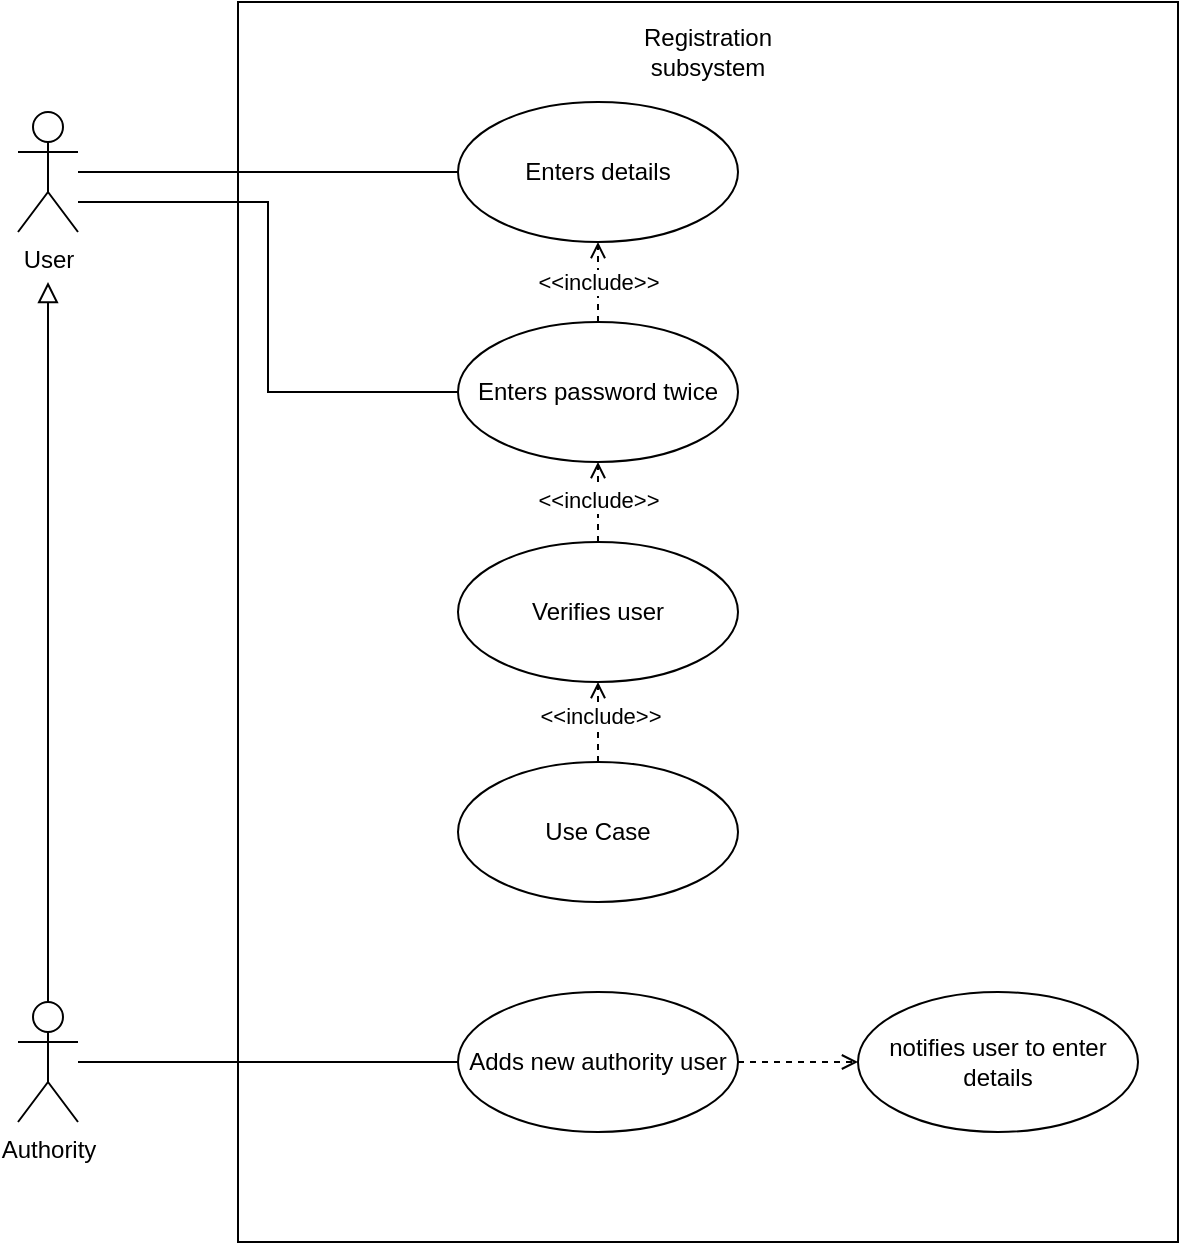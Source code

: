 <mxfile version="26.1.1">
  <diagram name="Page-1" id="h8QOh2-1q0Bqk3JcoFy_">
    <mxGraphModel dx="1050" dy="558" grid="1" gridSize="10" guides="1" tooltips="1" connect="1" arrows="1" fold="1" page="1" pageScale="1" pageWidth="827" pageHeight="1169" math="0" shadow="0">
      <root>
        <mxCell id="0" />
        <mxCell id="1" parent="0" />
        <mxCell id="Ik_B3j9c8_kPELzH0QNh-1" value="" style="rounded=0;whiteSpace=wrap;html=1;" parent="1" vertex="1">
          <mxGeometry x="180" y="20" width="470" height="620" as="geometry" />
        </mxCell>
        <mxCell id="Ik_B3j9c8_kPELzH0QNh-2" value="Registration subsystem" style="text;html=1;align=center;verticalAlign=middle;whiteSpace=wrap;rounded=0;" parent="1" vertex="1">
          <mxGeometry x="385" y="30" width="60" height="30" as="geometry" />
        </mxCell>
        <mxCell id="Ik_B3j9c8_kPELzH0QNh-7" value="" style="edgeStyle=orthogonalEdgeStyle;rounded=0;orthogonalLoop=1;jettySize=auto;html=1;entryX=0;entryY=0.5;entryDx=0;entryDy=0;endArrow=none;startFill=0;" parent="1" source="Ik_B3j9c8_kPELzH0QNh-4" target="Ik_B3j9c8_kPELzH0QNh-6" edge="1">
          <mxGeometry relative="1" as="geometry" />
        </mxCell>
        <mxCell id="Ik_B3j9c8_kPELzH0QNh-12" style="edgeStyle=orthogonalEdgeStyle;rounded=0;orthogonalLoop=1;jettySize=auto;html=1;entryX=0;entryY=0.5;entryDx=0;entryDy=0;endArrow=none;startFill=0;" parent="1" source="Ik_B3j9c8_kPELzH0QNh-4" target="Ik_B3j9c8_kPELzH0QNh-9" edge="1">
          <mxGeometry relative="1" as="geometry">
            <Array as="points">
              <mxPoint x="195" y="120" />
              <mxPoint x="195" y="215" />
            </Array>
          </mxGeometry>
        </mxCell>
        <mxCell id="Ik_B3j9c8_kPELzH0QNh-4" value="User" style="shape=umlActor;html=1;verticalLabelPosition=bottom;verticalAlign=top;align=center;" parent="1" vertex="1">
          <mxGeometry x="70" y="75" width="30" height="60" as="geometry" />
        </mxCell>
        <mxCell id="Ik_B3j9c8_kPELzH0QNh-6" value="Enters details" style="ellipse;whiteSpace=wrap;html=1;" parent="1" vertex="1">
          <mxGeometry x="290" y="70" width="140" height="70" as="geometry" />
        </mxCell>
        <mxCell id="Ik_B3j9c8_kPELzH0QNh-10" value="" style="edgeStyle=orthogonalEdgeStyle;rounded=0;orthogonalLoop=1;jettySize=auto;html=1;dashed=1;endArrow=open;endFill=0;" parent="1" source="Ik_B3j9c8_kPELzH0QNh-9" target="Ik_B3j9c8_kPELzH0QNh-6" edge="1">
          <mxGeometry relative="1" as="geometry" />
        </mxCell>
        <mxCell id="Ik_B3j9c8_kPELzH0QNh-11" value="&amp;lt;&amp;lt;include&amp;gt;&amp;gt;" style="edgeLabel;html=1;align=center;verticalAlign=middle;resizable=0;points=[];" parent="Ik_B3j9c8_kPELzH0QNh-10" vertex="1" connectable="0">
          <mxGeometry x="-0.45" relative="1" as="geometry">
            <mxPoint y="-9" as="offset" />
          </mxGeometry>
        </mxCell>
        <mxCell id="Ik_B3j9c8_kPELzH0QNh-9" value="Enters password twice" style="ellipse;whiteSpace=wrap;html=1;" parent="1" vertex="1">
          <mxGeometry x="290" y="180" width="140" height="70" as="geometry" />
        </mxCell>
        <mxCell id="Ik_B3j9c8_kPELzH0QNh-15" value="" style="edgeStyle=orthogonalEdgeStyle;rounded=0;orthogonalLoop=1;jettySize=auto;html=1;endArrow=open;endFill=0;dashed=1;" parent="1" source="Ik_B3j9c8_kPELzH0QNh-14" target="Ik_B3j9c8_kPELzH0QNh-9" edge="1">
          <mxGeometry relative="1" as="geometry" />
        </mxCell>
        <mxCell id="Ik_B3j9c8_kPELzH0QNh-16" value="&amp;lt;&amp;lt;include&amp;gt;&amp;gt;" style="edgeLabel;html=1;align=center;verticalAlign=middle;resizable=0;points=[];" parent="Ik_B3j9c8_kPELzH0QNh-15" vertex="1" connectable="0">
          <mxGeometry x="0.05" relative="1" as="geometry">
            <mxPoint as="offset" />
          </mxGeometry>
        </mxCell>
        <mxCell id="Ik_B3j9c8_kPELzH0QNh-14" value="Verifies user" style="ellipse;whiteSpace=wrap;html=1;" parent="1" vertex="1">
          <mxGeometry x="290" y="290" width="140" height="70" as="geometry" />
        </mxCell>
        <mxCell id="Ik_B3j9c8_kPELzH0QNh-21" style="edgeStyle=orthogonalEdgeStyle;rounded=0;orthogonalLoop=1;jettySize=auto;html=1;entryX=0;entryY=0.5;entryDx=0;entryDy=0;endArrow=none;startFill=0;" parent="1" source="Ik_B3j9c8_kPELzH0QNh-17" target="Ik_B3j9c8_kPELzH0QNh-20" edge="1">
          <mxGeometry relative="1" as="geometry" />
        </mxCell>
        <mxCell id="Ik_B3j9c8_kPELzH0QNh-17" value="Authority" style="shape=umlActor;html=1;verticalLabelPosition=bottom;verticalAlign=top;align=center;" parent="1" vertex="1">
          <mxGeometry x="70" y="520" width="30" height="60" as="geometry" />
        </mxCell>
        <mxCell id="Ik_B3j9c8_kPELzH0QNh-18" value="" style="endArrow=block;html=1;rounded=0;align=center;verticalAlign=bottom;endFill=0;labelBackgroundColor=none;endSize=8;exitX=0.5;exitY=0;exitDx=0;exitDy=0;exitPerimeter=0;" parent="1" source="Ik_B3j9c8_kPELzH0QNh-17" edge="1">
          <mxGeometry relative="1" as="geometry">
            <mxPoint x="10" y="299.5" as="sourcePoint" />
            <mxPoint x="85" y="160" as="targetPoint" />
          </mxGeometry>
        </mxCell>
        <mxCell id="Ik_B3j9c8_kPELzH0QNh-24" value="" style="edgeStyle=orthogonalEdgeStyle;rounded=0;orthogonalLoop=1;jettySize=auto;html=1;endArrow=open;endFill=0;dashed=1;" parent="1" source="Ik_B3j9c8_kPELzH0QNh-20" target="Ik_B3j9c8_kPELzH0QNh-23" edge="1">
          <mxGeometry relative="1" as="geometry" />
        </mxCell>
        <mxCell id="Ik_B3j9c8_kPELzH0QNh-20" value="Adds new authority user" style="ellipse;whiteSpace=wrap;html=1;" parent="1" vertex="1">
          <mxGeometry x="290" y="515" width="140" height="70" as="geometry" />
        </mxCell>
        <mxCell id="Ik_B3j9c8_kPELzH0QNh-23" value="notifies user to enter details" style="ellipse;whiteSpace=wrap;html=1;" parent="1" vertex="1">
          <mxGeometry x="490" y="515" width="140" height="70" as="geometry" />
        </mxCell>
        <mxCell id="YyhTMKTv3Qjt2fWb8Fe5-2" value="" style="edgeStyle=orthogonalEdgeStyle;rounded=0;orthogonalLoop=1;jettySize=auto;html=1;endArrow=open;endFill=0;dashed=1;" edge="1" parent="1" source="YyhTMKTv3Qjt2fWb8Fe5-1" target="Ik_B3j9c8_kPELzH0QNh-14">
          <mxGeometry relative="1" as="geometry" />
        </mxCell>
        <mxCell id="YyhTMKTv3Qjt2fWb8Fe5-3" value="&amp;lt;&amp;lt;include&amp;gt;&amp;gt;" style="edgeLabel;html=1;align=center;verticalAlign=middle;resizable=0;points=[];" vertex="1" connectable="0" parent="YyhTMKTv3Qjt2fWb8Fe5-2">
          <mxGeometry x="0.15" y="-1" relative="1" as="geometry">
            <mxPoint as="offset" />
          </mxGeometry>
        </mxCell>
        <mxCell id="YyhTMKTv3Qjt2fWb8Fe5-1" value="Use Case" style="ellipse;whiteSpace=wrap;html=1;" vertex="1" parent="1">
          <mxGeometry x="290" y="400" width="140" height="70" as="geometry" />
        </mxCell>
      </root>
    </mxGraphModel>
  </diagram>
</mxfile>
